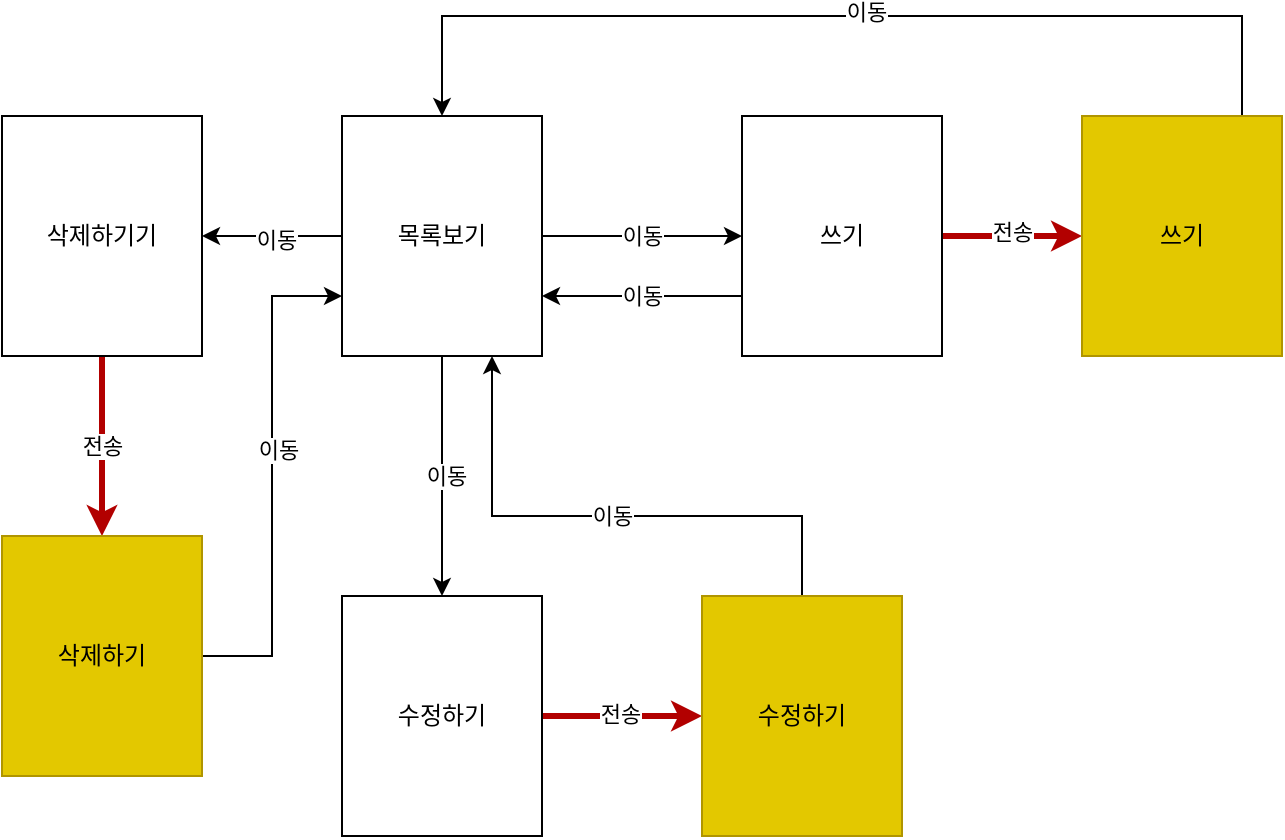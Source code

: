 <mxfile version="24.1.0" type="device">
  <diagram name="페이지-1" id="0nFJyYFoTXE0C7tLQQCE">
    <mxGraphModel dx="1098" dy="820" grid="1" gridSize="10" guides="1" tooltips="1" connect="1" arrows="1" fold="1" page="1" pageScale="1" pageWidth="827" pageHeight="1169" math="0" shadow="0">
      <root>
        <mxCell id="0" />
        <mxCell id="1" parent="0" />
        <mxCell id="eaXOMASfzGBptmgVeXri-14" value="이동" style="edgeStyle=orthogonalEdgeStyle;rounded=0;orthogonalLoop=1;jettySize=auto;html=1;exitX=1;exitY=0.5;exitDx=0;exitDy=0;entryX=0;entryY=0.5;entryDx=0;entryDy=0;" edge="1" parent="1" source="eaXOMASfzGBptmgVeXri-1" target="eaXOMASfzGBptmgVeXri-7">
          <mxGeometry relative="1" as="geometry" />
        </mxCell>
        <mxCell id="eaXOMASfzGBptmgVeXri-16" style="edgeStyle=orthogonalEdgeStyle;rounded=0;orthogonalLoop=1;jettySize=auto;html=1;entryX=0.5;entryY=0;entryDx=0;entryDy=0;" edge="1" parent="1" source="eaXOMASfzGBptmgVeXri-1" target="eaXOMASfzGBptmgVeXri-5">
          <mxGeometry relative="1" as="geometry" />
        </mxCell>
        <mxCell id="eaXOMASfzGBptmgVeXri-20" value="이동" style="edgeLabel;html=1;align=center;verticalAlign=middle;resizable=0;points=[];" vertex="1" connectable="0" parent="eaXOMASfzGBptmgVeXri-16">
          <mxGeometry y="2" relative="1" as="geometry">
            <mxPoint as="offset" />
          </mxGeometry>
        </mxCell>
        <mxCell id="eaXOMASfzGBptmgVeXri-26" style="edgeStyle=orthogonalEdgeStyle;rounded=0;orthogonalLoop=1;jettySize=auto;html=1;entryX=1;entryY=0.5;entryDx=0;entryDy=0;" edge="1" parent="1" source="eaXOMASfzGBptmgVeXri-1" target="eaXOMASfzGBptmgVeXri-6">
          <mxGeometry relative="1" as="geometry" />
        </mxCell>
        <mxCell id="eaXOMASfzGBptmgVeXri-30" value="이동" style="edgeLabel;html=1;align=center;verticalAlign=middle;resizable=0;points=[];" vertex="1" connectable="0" parent="eaXOMASfzGBptmgVeXri-26">
          <mxGeometry x="-0.057" y="2" relative="1" as="geometry">
            <mxPoint as="offset" />
          </mxGeometry>
        </mxCell>
        <mxCell id="eaXOMASfzGBptmgVeXri-1" value="목록보기" style="whiteSpace=wrap;html=1;" vertex="1" parent="1">
          <mxGeometry x="280" y="220" width="100" height="120" as="geometry" />
        </mxCell>
        <mxCell id="eaXOMASfzGBptmgVeXri-18" style="edgeStyle=orthogonalEdgeStyle;rounded=0;orthogonalLoop=1;jettySize=auto;html=1;entryX=0;entryY=0.5;entryDx=0;entryDy=0;fillColor=#e51400;strokeColor=#B20000;strokeWidth=3;" edge="1" parent="1" source="eaXOMASfzGBptmgVeXri-5" target="eaXOMASfzGBptmgVeXri-17">
          <mxGeometry relative="1" as="geometry" />
        </mxCell>
        <mxCell id="eaXOMASfzGBptmgVeXri-25" value="전송" style="edgeLabel;html=1;align=center;verticalAlign=middle;resizable=0;points=[];" vertex="1" connectable="0" parent="eaXOMASfzGBptmgVeXri-18">
          <mxGeometry x="-0.025" y="1" relative="1" as="geometry">
            <mxPoint as="offset" />
          </mxGeometry>
        </mxCell>
        <mxCell id="eaXOMASfzGBptmgVeXri-5" value="수정하기" style="whiteSpace=wrap;html=1;" vertex="1" parent="1">
          <mxGeometry x="280" y="460" width="100" height="120" as="geometry" />
        </mxCell>
        <mxCell id="eaXOMASfzGBptmgVeXri-28" value="전송" style="edgeStyle=orthogonalEdgeStyle;rounded=0;orthogonalLoop=1;jettySize=auto;html=1;entryX=0.5;entryY=0;entryDx=0;entryDy=0;fillColor=#e51400;strokeColor=#B20000;strokeWidth=3;" edge="1" parent="1" source="eaXOMASfzGBptmgVeXri-6" target="eaXOMASfzGBptmgVeXri-27">
          <mxGeometry relative="1" as="geometry" />
        </mxCell>
        <mxCell id="eaXOMASfzGBptmgVeXri-6" value="삭제하기기" style="whiteSpace=wrap;html=1;" vertex="1" parent="1">
          <mxGeometry x="110" y="220" width="100" height="120" as="geometry" />
        </mxCell>
        <mxCell id="eaXOMASfzGBptmgVeXri-33" style="edgeStyle=orthogonalEdgeStyle;rounded=0;orthogonalLoop=1;jettySize=auto;html=1;exitX=1;exitY=0.5;exitDx=0;exitDy=0;entryX=0;entryY=0.5;entryDx=0;entryDy=0;fillColor=#e51400;strokeColor=#B20000;strokeWidth=3;" edge="1" parent="1" source="eaXOMASfzGBptmgVeXri-7" target="eaXOMASfzGBptmgVeXri-9">
          <mxGeometry relative="1" as="geometry" />
        </mxCell>
        <mxCell id="eaXOMASfzGBptmgVeXri-36" value="전송" style="edgeLabel;html=1;align=center;verticalAlign=middle;resizable=0;points=[];" vertex="1" connectable="0" parent="eaXOMASfzGBptmgVeXri-33">
          <mxGeometry y="2" relative="1" as="geometry">
            <mxPoint as="offset" />
          </mxGeometry>
        </mxCell>
        <mxCell id="eaXOMASfzGBptmgVeXri-37" style="edgeStyle=orthogonalEdgeStyle;rounded=0;orthogonalLoop=1;jettySize=auto;html=1;exitX=0;exitY=0.75;exitDx=0;exitDy=0;entryX=1;entryY=0.75;entryDx=0;entryDy=0;" edge="1" parent="1" source="eaXOMASfzGBptmgVeXri-7" target="eaXOMASfzGBptmgVeXri-1">
          <mxGeometry relative="1" as="geometry" />
        </mxCell>
        <mxCell id="eaXOMASfzGBptmgVeXri-38" value="이동" style="edgeLabel;html=1;align=center;verticalAlign=middle;resizable=0;points=[];" vertex="1" connectable="0" parent="eaXOMASfzGBptmgVeXri-37">
          <mxGeometry relative="1" as="geometry">
            <mxPoint as="offset" />
          </mxGeometry>
        </mxCell>
        <mxCell id="eaXOMASfzGBptmgVeXri-7" value="쓰기" style="whiteSpace=wrap;html=1;" vertex="1" parent="1">
          <mxGeometry x="480" y="220" width="100" height="120" as="geometry" />
        </mxCell>
        <mxCell id="eaXOMASfzGBptmgVeXri-13" style="edgeStyle=orthogonalEdgeStyle;rounded=0;orthogonalLoop=1;jettySize=auto;html=1;entryX=0.5;entryY=0;entryDx=0;entryDy=0;" edge="1" parent="1" source="eaXOMASfzGBptmgVeXri-9" target="eaXOMASfzGBptmgVeXri-1">
          <mxGeometry relative="1" as="geometry">
            <Array as="points">
              <mxPoint x="730" y="170" />
              <mxPoint x="330" y="170" />
            </Array>
          </mxGeometry>
        </mxCell>
        <mxCell id="eaXOMASfzGBptmgVeXri-34" value="이동" style="edgeLabel;html=1;align=center;verticalAlign=middle;resizable=0;points=[];" vertex="1" connectable="0" parent="eaXOMASfzGBptmgVeXri-13">
          <mxGeometry x="-0.048" y="-2" relative="1" as="geometry">
            <mxPoint as="offset" />
          </mxGeometry>
        </mxCell>
        <mxCell id="eaXOMASfzGBptmgVeXri-9" value="쓰기" style="whiteSpace=wrap;html=1;fillColor=#e3c800;fontColor=#000000;strokeColor=#B09500;" vertex="1" parent="1">
          <mxGeometry x="650" y="220" width="100" height="120" as="geometry" />
        </mxCell>
        <mxCell id="eaXOMASfzGBptmgVeXri-19" style="edgeStyle=orthogonalEdgeStyle;rounded=0;orthogonalLoop=1;jettySize=auto;html=1;entryX=0.75;entryY=1;entryDx=0;entryDy=0;" edge="1" parent="1" source="eaXOMASfzGBptmgVeXri-17" target="eaXOMASfzGBptmgVeXri-1">
          <mxGeometry relative="1" as="geometry">
            <Array as="points">
              <mxPoint x="510" y="420" />
              <mxPoint x="355" y="420" />
            </Array>
          </mxGeometry>
        </mxCell>
        <mxCell id="eaXOMASfzGBptmgVeXri-24" value="이동" style="edgeLabel;html=1;align=center;verticalAlign=middle;resizable=0;points=[];" vertex="1" connectable="0" parent="eaXOMASfzGBptmgVeXri-19">
          <mxGeometry x="-0.018" relative="1" as="geometry">
            <mxPoint as="offset" />
          </mxGeometry>
        </mxCell>
        <mxCell id="eaXOMASfzGBptmgVeXri-17" value="수정하기" style="whiteSpace=wrap;html=1;fillColor=#e3c800;fontColor=#000000;strokeColor=#B09500;" vertex="1" parent="1">
          <mxGeometry x="460" y="460" width="100" height="120" as="geometry" />
        </mxCell>
        <mxCell id="eaXOMASfzGBptmgVeXri-29" style="edgeStyle=orthogonalEdgeStyle;rounded=0;orthogonalLoop=1;jettySize=auto;html=1;entryX=0;entryY=0.75;entryDx=0;entryDy=0;" edge="1" parent="1" source="eaXOMASfzGBptmgVeXri-27" target="eaXOMASfzGBptmgVeXri-1">
          <mxGeometry relative="1" as="geometry" />
        </mxCell>
        <mxCell id="eaXOMASfzGBptmgVeXri-31" value="이동" style="edgeLabel;html=1;align=center;verticalAlign=middle;resizable=0;points=[];" vertex="1" connectable="0" parent="eaXOMASfzGBptmgVeXri-29">
          <mxGeometry x="0.104" y="-3" relative="1" as="geometry">
            <mxPoint as="offset" />
          </mxGeometry>
        </mxCell>
        <mxCell id="eaXOMASfzGBptmgVeXri-27" value="삭제하기" style="whiteSpace=wrap;html=1;fillColor=#e3c800;fontColor=#000000;strokeColor=#B09500;" vertex="1" parent="1">
          <mxGeometry x="110" y="430" width="100" height="120" as="geometry" />
        </mxCell>
      </root>
    </mxGraphModel>
  </diagram>
</mxfile>
